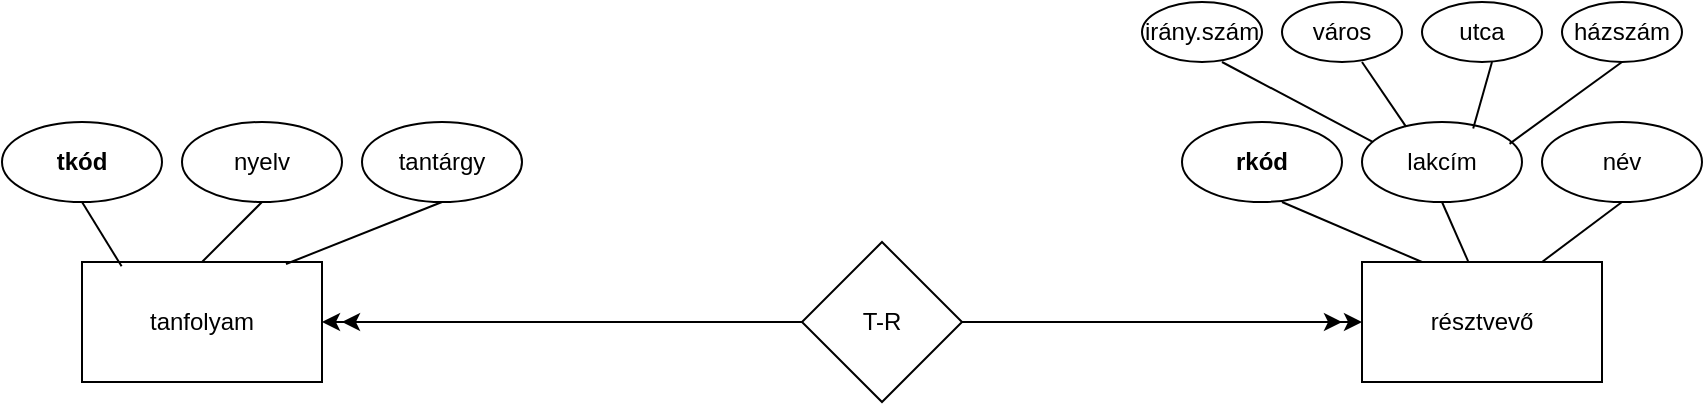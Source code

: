 <mxfile version="24.7.17">
  <diagram name="Page-1" id="4SOFTOe2f0vfDnNrDItY">
    <mxGraphModel dx="1313" dy="712" grid="1" gridSize="10" guides="1" tooltips="1" connect="1" arrows="1" fold="1" page="1" pageScale="1" pageWidth="850" pageHeight="1100" math="0" shadow="0">
      <root>
        <mxCell id="0" />
        <mxCell id="1" parent="0" />
        <mxCell id="OzPqA5WZ8zkjVhYI_dlC-1" value="tanfolyam" style="rounded=0;whiteSpace=wrap;html=1;" vertex="1" parent="1">
          <mxGeometry x="40" y="470" width="120" height="60" as="geometry" />
        </mxCell>
        <mxCell id="OzPqA5WZ8zkjVhYI_dlC-2" value="résztvevő" style="rounded=0;whiteSpace=wrap;html=1;" vertex="1" parent="1">
          <mxGeometry x="680" y="470" width="120" height="60" as="geometry" />
        </mxCell>
        <mxCell id="OzPqA5WZ8zkjVhYI_dlC-3" value="T-R" style="rhombus;whiteSpace=wrap;html=1;" vertex="1" parent="1">
          <mxGeometry x="400" y="460" width="80" height="80" as="geometry" />
        </mxCell>
        <mxCell id="OzPqA5WZ8zkjVhYI_dlC-4" value="" style="endArrow=classic;html=1;rounded=0;exitX=1;exitY=0.5;exitDx=0;exitDy=0;" edge="1" parent="1" source="OzPqA5WZ8zkjVhYI_dlC-3">
          <mxGeometry width="50" height="50" relative="1" as="geometry">
            <mxPoint x="630" y="550" as="sourcePoint" />
            <mxPoint x="680" y="500" as="targetPoint" />
          </mxGeometry>
        </mxCell>
        <mxCell id="OzPqA5WZ8zkjVhYI_dlC-5" value="" style="endArrow=classic;html=1;rounded=0;" edge="1" parent="1">
          <mxGeometry width="50" height="50" relative="1" as="geometry">
            <mxPoint x="480" y="500" as="sourcePoint" />
            <mxPoint x="670" y="500" as="targetPoint" />
          </mxGeometry>
        </mxCell>
        <mxCell id="OzPqA5WZ8zkjVhYI_dlC-6" value="" style="endArrow=classic;html=1;rounded=0;entryX=1;entryY=0.5;entryDx=0;entryDy=0;" edge="1" parent="1" target="OzPqA5WZ8zkjVhYI_dlC-1">
          <mxGeometry width="50" height="50" relative="1" as="geometry">
            <mxPoint x="400" y="500" as="sourcePoint" />
            <mxPoint x="450" y="450" as="targetPoint" />
          </mxGeometry>
        </mxCell>
        <mxCell id="OzPqA5WZ8zkjVhYI_dlC-7" value="" style="endArrow=classic;html=1;rounded=0;" edge="1" parent="1">
          <mxGeometry width="50" height="50" relative="1" as="geometry">
            <mxPoint x="400" y="500" as="sourcePoint" />
            <mxPoint x="170" y="500" as="targetPoint" />
          </mxGeometry>
        </mxCell>
        <mxCell id="OzPqA5WZ8zkjVhYI_dlC-8" value="&lt;b&gt;tkód&lt;/b&gt;" style="ellipse;whiteSpace=wrap;html=1;" vertex="1" parent="1">
          <mxGeometry y="400" width="80" height="40" as="geometry" />
        </mxCell>
        <mxCell id="OzPqA5WZ8zkjVhYI_dlC-9" value="nyelv" style="ellipse;whiteSpace=wrap;html=1;" vertex="1" parent="1">
          <mxGeometry x="90" y="400" width="80" height="40" as="geometry" />
        </mxCell>
        <mxCell id="OzPqA5WZ8zkjVhYI_dlC-10" value="név" style="ellipse;whiteSpace=wrap;html=1;" vertex="1" parent="1">
          <mxGeometry x="770" y="400" width="80" height="40" as="geometry" />
        </mxCell>
        <mxCell id="OzPqA5WZ8zkjVhYI_dlC-11" value="lakcím" style="ellipse;whiteSpace=wrap;html=1;" vertex="1" parent="1">
          <mxGeometry x="680" y="400" width="80" height="40" as="geometry" />
        </mxCell>
        <mxCell id="OzPqA5WZ8zkjVhYI_dlC-12" value="&lt;b&gt;rkód&lt;/b&gt;" style="ellipse;whiteSpace=wrap;html=1;" vertex="1" parent="1">
          <mxGeometry x="590" y="400" width="80" height="40" as="geometry" />
        </mxCell>
        <mxCell id="OzPqA5WZ8zkjVhYI_dlC-13" value="tantárgy" style="ellipse;whiteSpace=wrap;html=1;" vertex="1" parent="1">
          <mxGeometry x="180" y="400" width="80" height="40" as="geometry" />
        </mxCell>
        <mxCell id="OzPqA5WZ8zkjVhYI_dlC-14" value="város" style="ellipse;whiteSpace=wrap;html=1;" vertex="1" parent="1">
          <mxGeometry x="640" y="340" width="60" height="30" as="geometry" />
        </mxCell>
        <mxCell id="OzPqA5WZ8zkjVhYI_dlC-15" value="utca" style="ellipse;whiteSpace=wrap;html=1;" vertex="1" parent="1">
          <mxGeometry x="710" y="340" width="60" height="30" as="geometry" />
        </mxCell>
        <mxCell id="OzPqA5WZ8zkjVhYI_dlC-16" value="házszám" style="ellipse;whiteSpace=wrap;html=1;" vertex="1" parent="1">
          <mxGeometry x="780" y="340" width="60" height="30" as="geometry" />
        </mxCell>
        <mxCell id="OzPqA5WZ8zkjVhYI_dlC-17" value="irány.szám" style="ellipse;whiteSpace=wrap;html=1;" vertex="1" parent="1">
          <mxGeometry x="570" y="340" width="60" height="30" as="geometry" />
        </mxCell>
        <mxCell id="OzPqA5WZ8zkjVhYI_dlC-18" value="" style="endArrow=none;html=1;rounded=0;" edge="1" parent="1">
          <mxGeometry width="50" height="50" relative="1" as="geometry">
            <mxPoint x="142" y="471" as="sourcePoint" />
            <mxPoint x="220" y="440" as="targetPoint" />
          </mxGeometry>
        </mxCell>
        <mxCell id="OzPqA5WZ8zkjVhYI_dlC-19" value="" style="endArrow=none;html=1;rounded=0;exitX=0.5;exitY=0;exitDx=0;exitDy=0;" edge="1" parent="1" source="OzPqA5WZ8zkjVhYI_dlC-1">
          <mxGeometry width="50" height="50" relative="1" as="geometry">
            <mxPoint x="80" y="490" as="sourcePoint" />
            <mxPoint x="130" y="440" as="targetPoint" />
          </mxGeometry>
        </mxCell>
        <mxCell id="OzPqA5WZ8zkjVhYI_dlC-20" value="" style="endArrow=none;html=1;rounded=0;exitX=0.165;exitY=0.036;exitDx=0;exitDy=0;exitPerimeter=0;" edge="1" parent="1" source="OzPqA5WZ8zkjVhYI_dlC-1">
          <mxGeometry width="50" height="50" relative="1" as="geometry">
            <mxPoint x="-10" y="490" as="sourcePoint" />
            <mxPoint x="40" y="440" as="targetPoint" />
          </mxGeometry>
        </mxCell>
        <mxCell id="OzPqA5WZ8zkjVhYI_dlC-21" value="" style="endArrow=none;html=1;rounded=0;exitX=0.75;exitY=0;exitDx=0;exitDy=0;" edge="1" parent="1" source="OzPqA5WZ8zkjVhYI_dlC-2">
          <mxGeometry width="50" height="50" relative="1" as="geometry">
            <mxPoint x="760" y="490" as="sourcePoint" />
            <mxPoint x="810" y="440" as="targetPoint" />
          </mxGeometry>
        </mxCell>
        <mxCell id="OzPqA5WZ8zkjVhYI_dlC-22" value="" style="endArrow=none;html=1;rounded=0;exitX=0.442;exitY=-0.007;exitDx=0;exitDy=0;exitPerimeter=0;" edge="1" parent="1" source="OzPqA5WZ8zkjVhYI_dlC-2">
          <mxGeometry width="50" height="50" relative="1" as="geometry">
            <mxPoint x="670" y="490" as="sourcePoint" />
            <mxPoint x="720" y="440" as="targetPoint" />
          </mxGeometry>
        </mxCell>
        <mxCell id="OzPqA5WZ8zkjVhYI_dlC-23" value="" style="endArrow=none;html=1;rounded=0;exitX=0.25;exitY=0;exitDx=0;exitDy=0;" edge="1" parent="1" source="OzPqA5WZ8zkjVhYI_dlC-2">
          <mxGeometry width="50" height="50" relative="1" as="geometry">
            <mxPoint x="590" y="490" as="sourcePoint" />
            <mxPoint x="640" y="440" as="targetPoint" />
          </mxGeometry>
        </mxCell>
        <mxCell id="OzPqA5WZ8zkjVhYI_dlC-24" value="" style="endArrow=none;html=1;rounded=0;exitX=0.922;exitY=0.273;exitDx=0;exitDy=0;exitPerimeter=0;" edge="1" parent="1" source="OzPqA5WZ8zkjVhYI_dlC-11">
          <mxGeometry width="50" height="50" relative="1" as="geometry">
            <mxPoint x="760" y="420" as="sourcePoint" />
            <mxPoint x="810" y="370" as="targetPoint" />
          </mxGeometry>
        </mxCell>
        <mxCell id="OzPqA5WZ8zkjVhYI_dlC-25" value="" style="endArrow=none;html=1;rounded=0;exitX=0.695;exitY=0.08;exitDx=0;exitDy=0;exitPerimeter=0;" edge="1" parent="1" source="OzPqA5WZ8zkjVhYI_dlC-11">
          <mxGeometry width="50" height="50" relative="1" as="geometry">
            <mxPoint x="695" y="420" as="sourcePoint" />
            <mxPoint x="745" y="370" as="targetPoint" />
          </mxGeometry>
        </mxCell>
        <mxCell id="OzPqA5WZ8zkjVhYI_dlC-26" value="" style="endArrow=none;html=1;rounded=0;exitX=0.275;exitY=0.058;exitDx=0;exitDy=0;exitPerimeter=0;" edge="1" parent="1" source="OzPqA5WZ8zkjVhYI_dlC-11">
          <mxGeometry width="50" height="50" relative="1" as="geometry">
            <mxPoint x="630" y="420" as="sourcePoint" />
            <mxPoint x="680" y="370" as="targetPoint" />
          </mxGeometry>
        </mxCell>
        <mxCell id="OzPqA5WZ8zkjVhYI_dlC-27" value="" style="endArrow=none;html=1;rounded=0;exitX=0.07;exitY=0.252;exitDx=0;exitDy=0;exitPerimeter=0;" edge="1" parent="1" source="OzPqA5WZ8zkjVhYI_dlC-11">
          <mxGeometry width="50" height="50" relative="1" as="geometry">
            <mxPoint x="560" y="420" as="sourcePoint" />
            <mxPoint x="610" y="370" as="targetPoint" />
          </mxGeometry>
        </mxCell>
      </root>
    </mxGraphModel>
  </diagram>
</mxfile>

